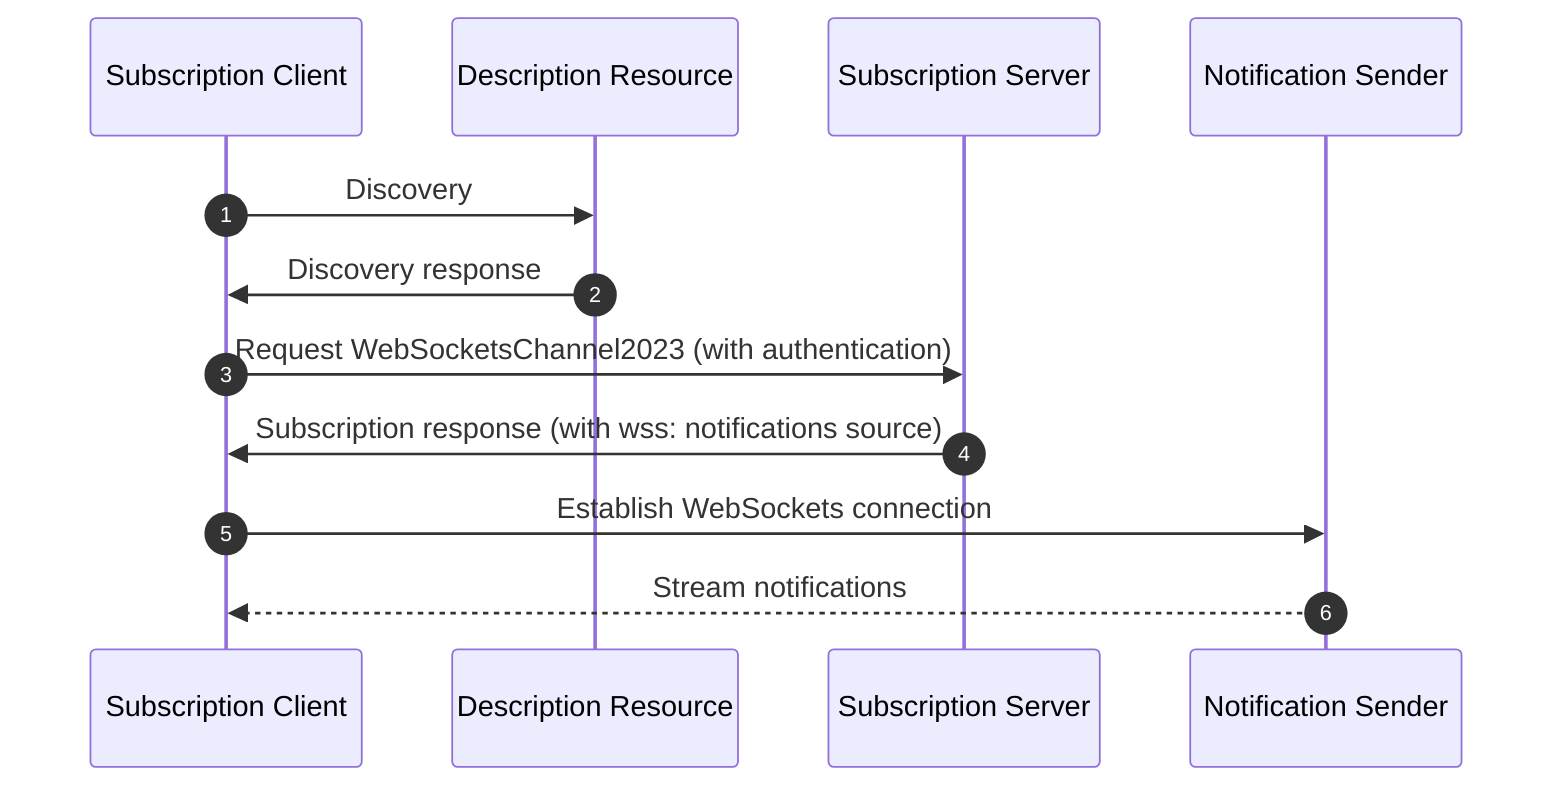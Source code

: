 sequenceDiagram
  autonumber
  participant Subscription Client
  participant Description Resource
  participant Subscription Server
  participant Notification Sender

  Subscription Client ->> Description Resource: Discovery
  Description Resource ->> Subscription Client: Discovery response
  Subscription Client ->> Subscription Server: Request WebSocketsChannel2023 (with authentication)
  Subscription Server ->> Subscription Client: Subscription response (with wss: notifications source)
  Subscription Client ->> Notification Sender: Establish WebSockets connection
  Notification Sender -->> Subscription Client: Stream notifications